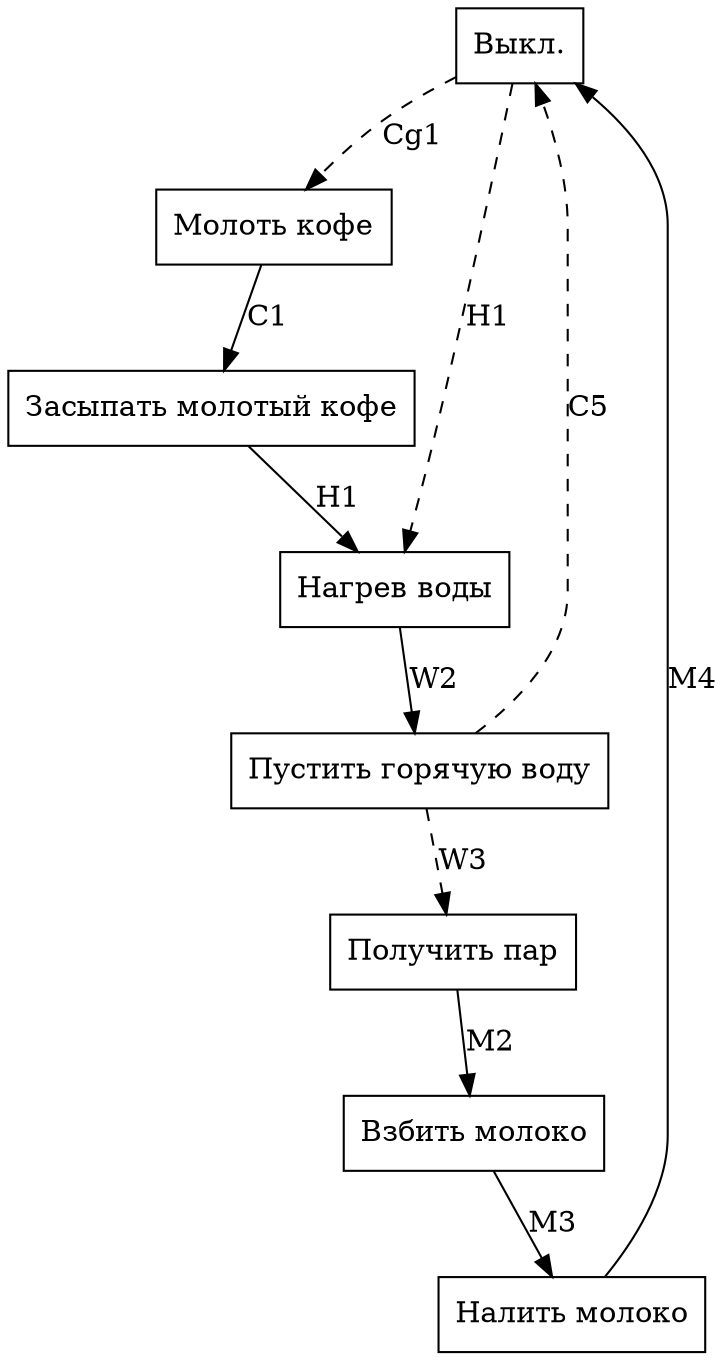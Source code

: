 digraph {
    off [shape=box, label="Выкл."]
    mol [shape=box, label="Молоть кофе"]
    pour [shape=box, label="Засыпать молотый кофе"]
    hot [shape=box, label="Нагрев воды"]
    water [shape=box, label="Пустить горячую воду"]
    cloud [shape=box, label="Получить пар"]
    milk [shape=box, label="Взбить молоко"]
    milkpour [shape=box, label="Налить молоко"]

    off -> mol [label="Cg1", style=dashed]
    mol -> pour [label="C1"]
    pour -> hot [label="H1"]
    off -> hot [label="H1", style=dashed]
    hot -> water [label="W2"]
    water -> off [label="C5", style=dashed]
    water -> cloud [label="W3", style=dashed]
    cloud -> milk [label="M2"]
    milk -> milkpour [label="M3"]
    milkpour -> off [label="M4"]
}
